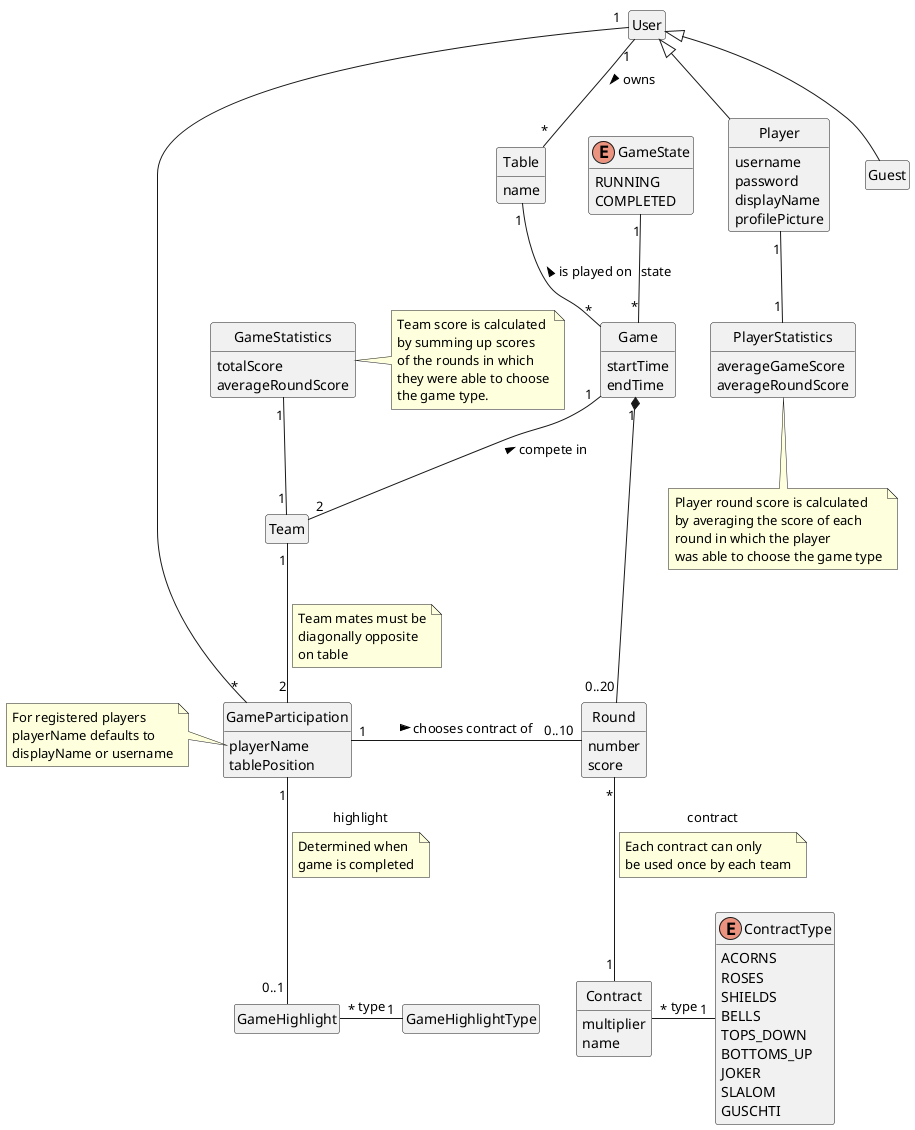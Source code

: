 @startuml domain model

hide class circle
hide empty methods
hide empty fields

class User {
}

class Table {
    name
}

class Game {
    startTime
    endTime
}

class GameStatistics {
    totalScore
    averageRoundScore
}

note right
    Team score is calculated
    by summing up scores
    of the rounds in which
    they were able to choose
    the game type.
end note

class Player {
    username
    password
    displayName
    profilePicture
}

class PlayerStatistics {
    averageGameScore
    averageRoundScore
}

note bottom
    Player round score is calculated
    by averaging the score of each
    round in which the player
    was able to choose the game type
end note

class GameParticipation {
    playerName
    tablePosition
}

note left of GameParticipation::playerName
    For registered players
    playerName defaults to
    displayName or username
end note

class Round {
    number
    score
}

class Contract {
    multiplier
    name
}

class Team {
}

class GameHighlight {
}

class GameHighlightType {
}

enum GameState {
    RUNNING
    COMPLETED
}

enum ContractType {
    ACORNS
    ROSES
    SHIELDS
    BELLS
    TOPS_DOWN
    BOTTOMS_UP
    JOKER
    SLALOM
    GUSCHTI
}

User <|-- Player
User <|-- Guest
User "1" -- "*" GameParticipation
Team "1" -- "2" GameParticipation
note on link
    Team mates must be
    diagonally opposite
    on table
end note

User "1" -- "*" Table : owns >
Table "1" -- "*" Game : is played on <

Game "1" --  "2" Team  : compete in <
Game "1" *-- "0..20" Round
GameState "1" -- "*" Game  : state
Contract "1" --u "*" Round  : contract
note on link
    Each contract can only
    be used once by each team
end note
ContractType "1" --l "*" Contract : type

GameParticipation "1" --r "0..10" Round : chooses contract of >

GameParticipation "1" -- "0..1" GameHighlight : highlight
note on link
    Determined when
    game is completed
end note
GameHighlightType "1" --l "*" GameHighlight  : type

Team "1" --u  "1" GameStatistics
Player "1" -- "1"PlayerStatistics

@enduml
